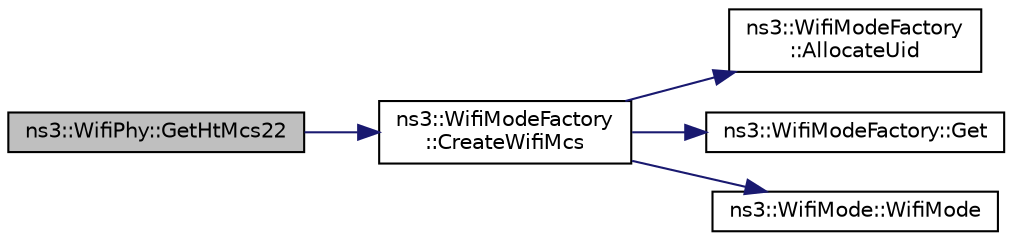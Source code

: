 digraph "ns3::WifiPhy::GetHtMcs22"
{
  edge [fontname="Helvetica",fontsize="10",labelfontname="Helvetica",labelfontsize="10"];
  node [fontname="Helvetica",fontsize="10",shape=record];
  rankdir="LR";
  Node1 [label="ns3::WifiPhy::GetHtMcs22",height=0.2,width=0.4,color="black", fillcolor="grey75", style="filled", fontcolor="black"];
  Node1 -> Node2 [color="midnightblue",fontsize="10",style="solid"];
  Node2 [label="ns3::WifiModeFactory\l::CreateWifiMcs",height=0.2,width=0.4,color="black", fillcolor="white", style="filled",URL="$d2/dcd/classns3_1_1WifiModeFactory.html#ac3e6d9eb924873474e4122c86deb44c9"];
  Node2 -> Node3 [color="midnightblue",fontsize="10",style="solid"];
  Node3 [label="ns3::WifiModeFactory\l::AllocateUid",height=0.2,width=0.4,color="black", fillcolor="white", style="filled",URL="$d2/dcd/classns3_1_1WifiModeFactory.html#a89a9c38617bd3f7be4a8919ce9675996"];
  Node2 -> Node4 [color="midnightblue",fontsize="10",style="solid"];
  Node4 [label="ns3::WifiModeFactory::Get",height=0.2,width=0.4,color="black", fillcolor="white", style="filled",URL="$d2/dcd/classns3_1_1WifiModeFactory.html#a3086868810ff4347e31c63027726f544"];
  Node2 -> Node5 [color="midnightblue",fontsize="10",style="solid"];
  Node5 [label="ns3::WifiMode::WifiMode",height=0.2,width=0.4,color="black", fillcolor="white", style="filled",URL="$d5/d56/classns3_1_1WifiMode.html#a06321569b2b5b0927e2b32d4ec6a9956"];
}
